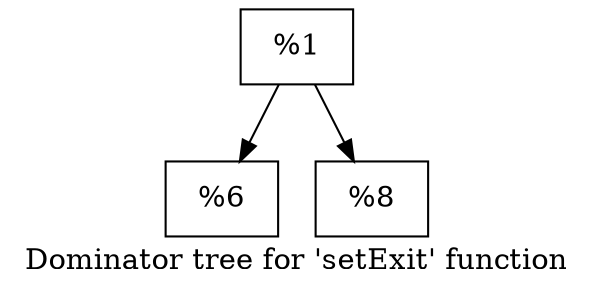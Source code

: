 digraph "Dominator tree for 'setExit' function" {
	label="Dominator tree for 'setExit' function";

	Node0x20c6350 [shape=record,label="{%1}"];
	Node0x20c6350 -> Node0x2155fc0;
	Node0x20c6350 -> Node0x2223570;
	Node0x2155fc0 [shape=record,label="{%6}"];
	Node0x2223570 [shape=record,label="{%8}"];
}
